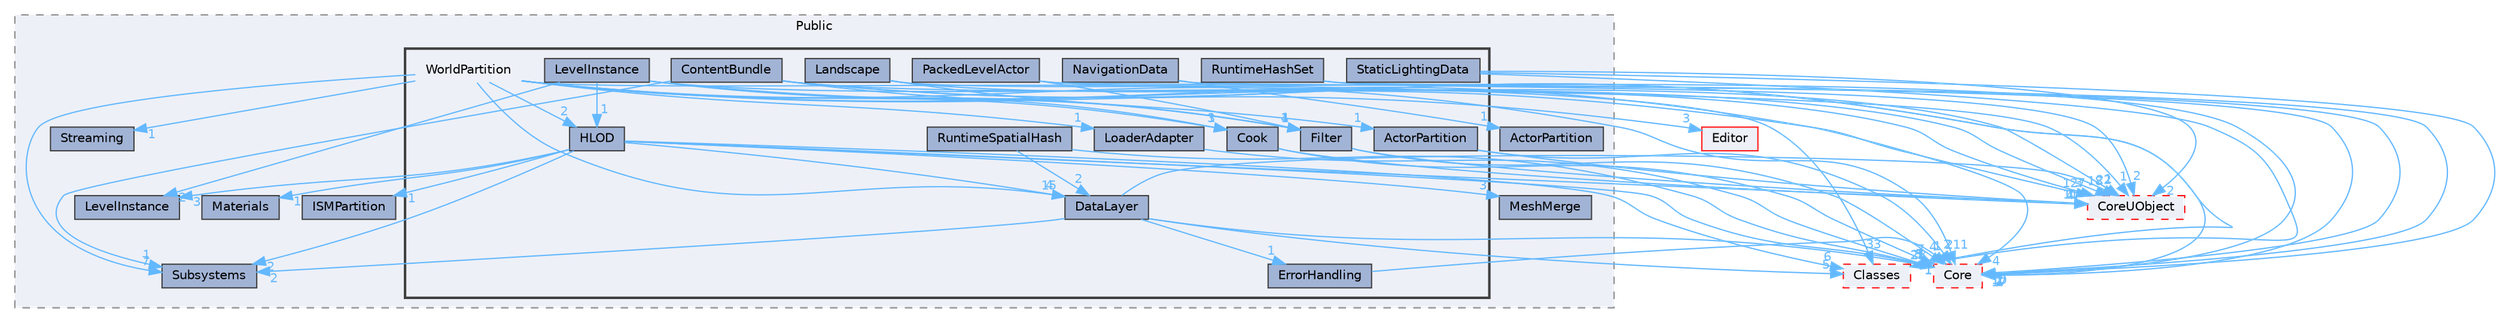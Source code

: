 digraph "WorldPartition"
{
 // INTERACTIVE_SVG=YES
 // LATEX_PDF_SIZE
  bgcolor="transparent";
  edge [fontname=Helvetica,fontsize=10,labelfontname=Helvetica,labelfontsize=10];
  node [fontname=Helvetica,fontsize=10,shape=box,height=0.2,width=0.4];
  compound=true
  subgraph clusterdir_1d06a51bfc871a6a1823440d0d72725c {
    graph [ bgcolor="#edf0f7", pencolor="grey50", label="Public", fontname=Helvetica,fontsize=10 style="filled,dashed", URL="dir_1d06a51bfc871a6a1823440d0d72725c.html",tooltip=""]
  dir_038a019aac33015d2e114ea0353252e9 [label="Subsystems", fillcolor="#a2b4d6", color="grey25", style="filled", URL="dir_038a019aac33015d2e114ea0353252e9.html",tooltip=""];
  dir_19bcb9066b3f763dc18efb44023685b2 [label="Streaming", fillcolor="#a2b4d6", color="grey25", style="filled", URL="dir_19bcb9066b3f763dc18efb44023685b2.html",tooltip=""];
  dir_693f0eb051c0cc99c6cbba9a44101873 [label="ISMPartition", fillcolor="#a2b4d6", color="grey25", style="filled", URL="dir_693f0eb051c0cc99c6cbba9a44101873.html",tooltip=""];
  dir_a6d196031508a88ceb6a316932271eec [label="MeshMerge", fillcolor="#a2b4d6", color="grey25", style="filled", URL="dir_a6d196031508a88ceb6a316932271eec.html",tooltip=""];
  dir_ba616262c2104d9293c641524ebb83b2 [label="LevelInstance", fillcolor="#a2b4d6", color="grey25", style="filled", URL="dir_ba616262c2104d9293c641524ebb83b2.html",tooltip=""];
  dir_c9e55ff6f34c105e55f67dd214a8ae8d [label="ActorPartition", fillcolor="#a2b4d6", color="grey25", style="filled", URL="dir_c9e55ff6f34c105e55f67dd214a8ae8d.html",tooltip=""];
  dir_f712a9190ee31e928548e6d97d7381a3 [label="Materials", fillcolor="#a2b4d6", color="grey25", style="filled", URL="dir_f712a9190ee31e928548e6d97d7381a3.html",tooltip=""];
  subgraph clusterdir_4e67b97133d7657ee6894589ad2a7aee {
    graph [ bgcolor="#edf0f7", pencolor="grey25", label="", fontname=Helvetica,fontsize=10 style="filled,bold", URL="dir_4e67b97133d7657ee6894589ad2a7aee.html",tooltip=""]
    dir_4e67b97133d7657ee6894589ad2a7aee [shape=plaintext, label="WorldPartition"];
  dir_5de3a2657394356ca51e1dfa2fd197e1 [label="ActorPartition", fillcolor="#a2b4d6", color="grey25", style="filled", URL="dir_5de3a2657394356ca51e1dfa2fd197e1.html",tooltip=""];
  dir_fd4026d1a19a2729a0f98a54d1ebf0dd [label="ContentBundle", fillcolor="#a2b4d6", color="grey25", style="filled", URL="dir_fd4026d1a19a2729a0f98a54d1ebf0dd.html",tooltip=""];
  dir_1ee70619aa895bf540f27a0a2d038706 [label="Cook", fillcolor="#a2b4d6", color="grey25", style="filled", URL="dir_1ee70619aa895bf540f27a0a2d038706.html",tooltip=""];
  dir_b56e9ce46fbc0b1733c1bec009f4dd58 [label="DataLayer", fillcolor="#a2b4d6", color="grey25", style="filled", URL="dir_b56e9ce46fbc0b1733c1bec009f4dd58.html",tooltip=""];
  dir_33c03f39c8fb219fe92f8f1f327a3415 [label="ErrorHandling", fillcolor="#a2b4d6", color="grey25", style="filled", URL="dir_33c03f39c8fb219fe92f8f1f327a3415.html",tooltip=""];
  dir_872a2f03d756a8215e3b1c674fc4e532 [label="Filter", fillcolor="#a2b4d6", color="grey25", style="filled", URL="dir_872a2f03d756a8215e3b1c674fc4e532.html",tooltip=""];
  dir_c11e87038e4c54299467e518e876a674 [label="HLOD", fillcolor="#a2b4d6", color="grey25", style="filled", URL="dir_c11e87038e4c54299467e518e876a674.html",tooltip=""];
  dir_e62895263443cf460efe840fb709b8a3 [label="Landscape", fillcolor="#a2b4d6", color="grey25", style="filled", URL="dir_e62895263443cf460efe840fb709b8a3.html",tooltip=""];
  dir_2f8dc42cd2a9c75eec6110e0f87bbcf4 [label="LevelInstance", fillcolor="#a2b4d6", color="grey25", style="filled", URL="dir_2f8dc42cd2a9c75eec6110e0f87bbcf4.html",tooltip=""];
  dir_50bb59b040979547989dc9afe111f225 [label="LoaderAdapter", fillcolor="#a2b4d6", color="grey25", style="filled", URL="dir_50bb59b040979547989dc9afe111f225.html",tooltip=""];
  dir_e0ee827abd93c03a9c60f8fc752dd1e7 [label="NavigationData", fillcolor="#a2b4d6", color="grey25", style="filled", URL="dir_e0ee827abd93c03a9c60f8fc752dd1e7.html",tooltip=""];
  dir_d6f384c5ddf8c85fd2786edc2f0189e2 [label="PackedLevelActor", fillcolor="#a2b4d6", color="grey25", style="filled", URL="dir_d6f384c5ddf8c85fd2786edc2f0189e2.html",tooltip=""];
  dir_d0a53a75cfe78eb3612a8c9ab3cd9706 [label="RuntimeHashSet", fillcolor="#a2b4d6", color="grey25", style="filled", URL="dir_d0a53a75cfe78eb3612a8c9ab3cd9706.html",tooltip=""];
  dir_30e26c1a24caf0d65f0ebe0ea0c84d0f [label="RuntimeSpatialHash", fillcolor="#a2b4d6", color="grey25", style="filled", URL="dir_30e26c1a24caf0d65f0ebe0ea0c84d0f.html",tooltip=""];
  dir_fef3c189971194024be366b3ec6283fc [label="StaticLightingData", fillcolor="#a2b4d6", color="grey25", style="filled", URL="dir_fef3c189971194024be366b3ec6283fc.html",tooltip=""];
  }
  }
  dir_0e6cddcc9caa1238c7f3774224afaa45 [label="Core", fillcolor="#edf0f7", color="red", style="filled,dashed", URL="dir_0e6cddcc9caa1238c7f3774224afaa45.html",tooltip=""];
  dir_0ed647eebe6ffcaa496d3842b7cec6ce [label="Classes", fillcolor="#edf0f7", color="red", style="filled,dashed", URL="dir_0ed647eebe6ffcaa496d3842b7cec6ce.html",tooltip=""];
  dir_4c499e5e32e2b4479ad7e552df73eeae [label="CoreUObject", fillcolor="#edf0f7", color="red", style="filled,dashed", URL="dir_4c499e5e32e2b4479ad7e552df73eeae.html",tooltip=""];
  dir_b26507eead720464ba2ac6bbc6dcec5f [label="Editor", fillcolor="#edf0f7", color="red", style="filled", URL="dir_b26507eead720464ba2ac6bbc6dcec5f.html",tooltip=""];
  dir_4e67b97133d7657ee6894589ad2a7aee->dir_038a019aac33015d2e114ea0353252e9 [headlabel="7", labeldistance=1.5 headhref="dir_001298_001151.html" href="dir_001298_001151.html" color="steelblue1" fontcolor="steelblue1"];
  dir_4e67b97133d7657ee6894589ad2a7aee->dir_0e6cddcc9caa1238c7f3774224afaa45 [headlabel="211", labeldistance=1.5 headhref="dir_001298_000266.html" href="dir_001298_000266.html" color="steelblue1" fontcolor="steelblue1"];
  dir_4e67b97133d7657ee6894589ad2a7aee->dir_0ed647eebe6ffcaa496d3842b7cec6ce [headlabel="33", labeldistance=1.5 headhref="dir_001298_000193.html" href="dir_001298_000193.html" color="steelblue1" fontcolor="steelblue1"];
  dir_4e67b97133d7657ee6894589ad2a7aee->dir_19bcb9066b3f763dc18efb44023685b2 [headlabel="1", labeldistance=1.5 headhref="dir_001298_001141.html" href="dir_001298_001141.html" color="steelblue1" fontcolor="steelblue1"];
  dir_4e67b97133d7657ee6894589ad2a7aee->dir_1ee70619aa895bf540f27a0a2d038706 [headlabel="3", labeldistance=1.5 headhref="dir_001298_000263.html" href="dir_001298_000263.html" color="steelblue1" fontcolor="steelblue1"];
  dir_4e67b97133d7657ee6894589ad2a7aee->dir_4c499e5e32e2b4479ad7e552df73eeae [headlabel="127", labeldistance=1.5 headhref="dir_001298_000268.html" href="dir_001298_000268.html" color="steelblue1" fontcolor="steelblue1"];
  dir_4e67b97133d7657ee6894589ad2a7aee->dir_50bb59b040979547989dc9afe111f225 [headlabel="1", labeldistance=1.5 headhref="dir_001298_000580.html" href="dir_001298_000580.html" color="steelblue1" fontcolor="steelblue1"];
  dir_4e67b97133d7657ee6894589ad2a7aee->dir_872a2f03d756a8215e3b1c674fc4e532 [headlabel="4", labeldistance=1.5 headhref="dir_001298_000401.html" href="dir_001298_000401.html" color="steelblue1" fontcolor="steelblue1"];
  dir_4e67b97133d7657ee6894589ad2a7aee->dir_b26507eead720464ba2ac6bbc6dcec5f [headlabel="3", labeldistance=1.5 headhref="dir_001298_000357.html" href="dir_001298_000357.html" color="steelblue1" fontcolor="steelblue1"];
  dir_4e67b97133d7657ee6894589ad2a7aee->dir_b56e9ce46fbc0b1733c1bec009f4dd58 [headlabel="15", labeldistance=1.5 headhref="dir_001298_000293.html" href="dir_001298_000293.html" color="steelblue1" fontcolor="steelblue1"];
  dir_4e67b97133d7657ee6894589ad2a7aee->dir_c11e87038e4c54299467e518e876a674 [headlabel="2", labeldistance=1.5 headhref="dir_001298_000475.html" href="dir_001298_000475.html" color="steelblue1" fontcolor="steelblue1"];
  dir_5de3a2657394356ca51e1dfa2fd197e1->dir_0e6cddcc9caa1238c7f3774224afaa45 [headlabel="2", labeldistance=1.5 headhref="dir_000015_000266.html" href="dir_000015_000266.html" color="steelblue1" fontcolor="steelblue1"];
  dir_5de3a2657394356ca51e1dfa2fd197e1->dir_4c499e5e32e2b4479ad7e552df73eeae [headlabel="1", labeldistance=1.5 headhref="dir_000015_000268.html" href="dir_000015_000268.html" color="steelblue1" fontcolor="steelblue1"];
  dir_fd4026d1a19a2729a0f98a54d1ebf0dd->dir_038a019aac33015d2e114ea0353252e9 [headlabel="1", labeldistance=1.5 headhref="dir_000257_001151.html" href="dir_000257_001151.html" color="steelblue1" fontcolor="steelblue1"];
  dir_fd4026d1a19a2729a0f98a54d1ebf0dd->dir_0e6cddcc9caa1238c7f3774224afaa45 [headlabel="17", labeldistance=1.5 headhref="dir_000257_000266.html" href="dir_000257_000266.html" color="steelblue1" fontcolor="steelblue1"];
  dir_fd4026d1a19a2729a0f98a54d1ebf0dd->dir_0ed647eebe6ffcaa496d3842b7cec6ce [headlabel="1", labeldistance=1.5 headhref="dir_000257_000193.html" href="dir_000257_000193.html" color="steelblue1" fontcolor="steelblue1"];
  dir_fd4026d1a19a2729a0f98a54d1ebf0dd->dir_1ee70619aa895bf540f27a0a2d038706 [headlabel="1", labeldistance=1.5 headhref="dir_000257_000263.html" href="dir_000257_000263.html" color="steelblue1" fontcolor="steelblue1"];
  dir_fd4026d1a19a2729a0f98a54d1ebf0dd->dir_4c499e5e32e2b4479ad7e552df73eeae [headlabel="18", labeldistance=1.5 headhref="dir_000257_000268.html" href="dir_000257_000268.html" color="steelblue1" fontcolor="steelblue1"];
  dir_1ee70619aa895bf540f27a0a2d038706->dir_0e6cddcc9caa1238c7f3774224afaa45 [headlabel="7", labeldistance=1.5 headhref="dir_000263_000266.html" href="dir_000263_000266.html" color="steelblue1" fontcolor="steelblue1"];
  dir_1ee70619aa895bf540f27a0a2d038706->dir_4c499e5e32e2b4479ad7e552df73eeae [headlabel="4", labeldistance=1.5 headhref="dir_000263_000268.html" href="dir_000263_000268.html" color="steelblue1" fontcolor="steelblue1"];
  dir_b56e9ce46fbc0b1733c1bec009f4dd58->dir_038a019aac33015d2e114ea0353252e9 [headlabel="2", labeldistance=1.5 headhref="dir_000293_001151.html" href="dir_000293_001151.html" color="steelblue1" fontcolor="steelblue1"];
  dir_b56e9ce46fbc0b1733c1bec009f4dd58->dir_0e6cddcc9caa1238c7f3774224afaa45 [headlabel="21", labeldistance=1.5 headhref="dir_000293_000266.html" href="dir_000293_000266.html" color="steelblue1" fontcolor="steelblue1"];
  dir_b56e9ce46fbc0b1733c1bec009f4dd58->dir_0ed647eebe6ffcaa496d3842b7cec6ce [headlabel="5", labeldistance=1.5 headhref="dir_000293_000193.html" href="dir_000293_000193.html" color="steelblue1" fontcolor="steelblue1"];
  dir_b56e9ce46fbc0b1733c1bec009f4dd58->dir_33c03f39c8fb219fe92f8f1f327a3415 [headlabel="1", labeldistance=1.5 headhref="dir_000293_000372.html" href="dir_000293_000372.html" color="steelblue1" fontcolor="steelblue1"];
  dir_b56e9ce46fbc0b1733c1bec009f4dd58->dir_4c499e5e32e2b4479ad7e552df73eeae [headlabel="22", labeldistance=1.5 headhref="dir_000293_000268.html" href="dir_000293_000268.html" color="steelblue1" fontcolor="steelblue1"];
  dir_33c03f39c8fb219fe92f8f1f327a3415->dir_0e6cddcc9caa1238c7f3774224afaa45 [headlabel="1", labeldistance=1.5 headhref="dir_000372_000266.html" href="dir_000372_000266.html" color="steelblue1" fontcolor="steelblue1"];
  dir_872a2f03d756a8215e3b1c674fc4e532->dir_0e6cddcc9caa1238c7f3774224afaa45 [headlabel="4", labeldistance=1.5 headhref="dir_000401_000266.html" href="dir_000401_000266.html" color="steelblue1" fontcolor="steelblue1"];
  dir_872a2f03d756a8215e3b1c674fc4e532->dir_4c499e5e32e2b4479ad7e552df73eeae [headlabel="1", labeldistance=1.5 headhref="dir_000401_000268.html" href="dir_000401_000268.html" color="steelblue1" fontcolor="steelblue1"];
  dir_c11e87038e4c54299467e518e876a674->dir_038a019aac33015d2e114ea0353252e9 [headlabel="2", labeldistance=1.5 headhref="dir_000475_001151.html" href="dir_000475_001151.html" color="steelblue1" fontcolor="steelblue1"];
  dir_c11e87038e4c54299467e518e876a674->dir_0e6cddcc9caa1238c7f3774224afaa45 [headlabel="28", labeldistance=1.5 headhref="dir_000475_000266.html" href="dir_000475_000266.html" color="steelblue1" fontcolor="steelblue1"];
  dir_c11e87038e4c54299467e518e876a674->dir_0ed647eebe6ffcaa496d3842b7cec6ce [headlabel="6", labeldistance=1.5 headhref="dir_000475_000193.html" href="dir_000475_000193.html" color="steelblue1" fontcolor="steelblue1"];
  dir_c11e87038e4c54299467e518e876a674->dir_4c499e5e32e2b4479ad7e552df73eeae [headlabel="11", labeldistance=1.5 headhref="dir_000475_000268.html" href="dir_000475_000268.html" color="steelblue1" fontcolor="steelblue1"];
  dir_c11e87038e4c54299467e518e876a674->dir_693f0eb051c0cc99c6cbba9a44101873 [headlabel="1", labeldistance=1.5 headhref="dir_000475_000541.html" href="dir_000475_000541.html" color="steelblue1" fontcolor="steelblue1"];
  dir_c11e87038e4c54299467e518e876a674->dir_a6d196031508a88ceb6a316932271eec [headlabel="3", labeldistance=1.5 headhref="dir_000475_000627.html" href="dir_000475_000627.html" color="steelblue1" fontcolor="steelblue1"];
  dir_c11e87038e4c54299467e518e876a674->dir_b56e9ce46fbc0b1733c1bec009f4dd58 [headlabel="4", labeldistance=1.5 headhref="dir_000475_000293.html" href="dir_000475_000293.html" color="steelblue1" fontcolor="steelblue1"];
  dir_c11e87038e4c54299467e518e876a674->dir_ba616262c2104d9293c641524ebb83b2 [headlabel="3", labeldistance=1.5 headhref="dir_000475_000562.html" href="dir_000475_000562.html" color="steelblue1" fontcolor="steelblue1"];
  dir_c11e87038e4c54299467e518e876a674->dir_f712a9190ee31e928548e6d97d7381a3 [headlabel="1", labeldistance=1.5 headhref="dir_000475_000604.html" href="dir_000475_000604.html" color="steelblue1" fontcolor="steelblue1"];
  dir_e62895263443cf460efe840fb709b8a3->dir_0e6cddcc9caa1238c7f3774224afaa45 [headlabel="1", labeldistance=1.5 headhref="dir_000553_000266.html" href="dir_000553_000266.html" color="steelblue1" fontcolor="steelblue1"];
  dir_e62895263443cf460efe840fb709b8a3->dir_4c499e5e32e2b4479ad7e552df73eeae [headlabel="1", labeldistance=1.5 headhref="dir_000553_000268.html" href="dir_000553_000268.html" color="steelblue1" fontcolor="steelblue1"];
  dir_e62895263443cf460efe840fb709b8a3->dir_5de3a2657394356ca51e1dfa2fd197e1 [headlabel="1", labeldistance=1.5 headhref="dir_000553_000015.html" href="dir_000553_000015.html" color="steelblue1" fontcolor="steelblue1"];
  dir_2f8dc42cd2a9c75eec6110e0f87bbcf4->dir_0e6cddcc9caa1238c7f3774224afaa45 [headlabel="4", labeldistance=1.5 headhref="dir_000563_000266.html" href="dir_000563_000266.html" color="steelblue1" fontcolor="steelblue1"];
  dir_2f8dc42cd2a9c75eec6110e0f87bbcf4->dir_4c499e5e32e2b4479ad7e552df73eeae [headlabel="3", labeldistance=1.5 headhref="dir_000563_000268.html" href="dir_000563_000268.html" color="steelblue1" fontcolor="steelblue1"];
  dir_2f8dc42cd2a9c75eec6110e0f87bbcf4->dir_872a2f03d756a8215e3b1c674fc4e532 [headlabel="1", labeldistance=1.5 headhref="dir_000563_000401.html" href="dir_000563_000401.html" color="steelblue1" fontcolor="steelblue1"];
  dir_2f8dc42cd2a9c75eec6110e0f87bbcf4->dir_ba616262c2104d9293c641524ebb83b2 [headlabel="2", labeldistance=1.5 headhref="dir_000563_000562.html" href="dir_000563_000562.html" color="steelblue1" fontcolor="steelblue1"];
  dir_2f8dc42cd2a9c75eec6110e0f87bbcf4->dir_c11e87038e4c54299467e518e876a674 [headlabel="1", labeldistance=1.5 headhref="dir_000563_000475.html" href="dir_000563_000475.html" color="steelblue1" fontcolor="steelblue1"];
  dir_50bb59b040979547989dc9afe111f225->dir_0e6cddcc9caa1238c7f3774224afaa45 [headlabel="5", labeldistance=1.5 headhref="dir_000580_000266.html" href="dir_000580_000266.html" color="steelblue1" fontcolor="steelblue1"];
  dir_e0ee827abd93c03a9c60f8fc752dd1e7->dir_0e6cddcc9caa1238c7f3774224afaa45 [headlabel="1", labeldistance=1.5 headhref="dir_000685_000266.html" href="dir_000685_000266.html" color="steelblue1" fontcolor="steelblue1"];
  dir_e0ee827abd93c03a9c60f8fc752dd1e7->dir_c9e55ff6f34c105e55f67dd214a8ae8d [headlabel="1", labeldistance=1.5 headhref="dir_000685_000014.html" href="dir_000685_000014.html" color="steelblue1" fontcolor="steelblue1"];
  dir_d6f384c5ddf8c85fd2786edc2f0189e2->dir_0e6cddcc9caa1238c7f3774224afaa45 [headlabel="1", labeldistance=1.5 headhref="dir_000713_000266.html" href="dir_000713_000266.html" color="steelblue1" fontcolor="steelblue1"];
  dir_d6f384c5ddf8c85fd2786edc2f0189e2->dir_4c499e5e32e2b4479ad7e552df73eeae [headlabel="1", labeldistance=1.5 headhref="dir_000713_000268.html" href="dir_000713_000268.html" color="steelblue1" fontcolor="steelblue1"];
  dir_d6f384c5ddf8c85fd2786edc2f0189e2->dir_872a2f03d756a8215e3b1c674fc4e532 [headlabel="1", labeldistance=1.5 headhref="dir_000713_000401.html" href="dir_000713_000401.html" color="steelblue1" fontcolor="steelblue1"];
  dir_d0a53a75cfe78eb3612a8c9ab3cd9706->dir_0e6cddcc9caa1238c7f3774224afaa45 [headlabel="10", labeldistance=1.5 headhref="dir_000985_000266.html" href="dir_000985_000266.html" color="steelblue1" fontcolor="steelblue1"];
  dir_d0a53a75cfe78eb3612a8c9ab3cd9706->dir_4c499e5e32e2b4479ad7e552df73eeae [headlabel="2", labeldistance=1.5 headhref="dir_000985_000268.html" href="dir_000985_000268.html" color="steelblue1" fontcolor="steelblue1"];
  dir_30e26c1a24caf0d65f0ebe0ea0c84d0f->dir_0e6cddcc9caa1238c7f3774224afaa45 [headlabel="3", labeldistance=1.5 headhref="dir_000986_000266.html" href="dir_000986_000266.html" color="steelblue1" fontcolor="steelblue1"];
  dir_30e26c1a24caf0d65f0ebe0ea0c84d0f->dir_b56e9ce46fbc0b1733c1bec009f4dd58 [headlabel="2", labeldistance=1.5 headhref="dir_000986_000293.html" href="dir_000986_000293.html" color="steelblue1" fontcolor="steelblue1"];
  dir_fef3c189971194024be366b3ec6283fc->dir_0e6cddcc9caa1238c7f3774224afaa45 [headlabel="2", labeldistance=1.5 headhref="dir_001136_000266.html" href="dir_001136_000266.html" color="steelblue1" fontcolor="steelblue1"];
  dir_fef3c189971194024be366b3ec6283fc->dir_0ed647eebe6ffcaa496d3842b7cec6ce [headlabel="1", labeldistance=1.5 headhref="dir_001136_000193.html" href="dir_001136_000193.html" color="steelblue1" fontcolor="steelblue1"];
  dir_fef3c189971194024be366b3ec6283fc->dir_4c499e5e32e2b4479ad7e552df73eeae [headlabel="2", labeldistance=1.5 headhref="dir_001136_000268.html" href="dir_001136_000268.html" color="steelblue1" fontcolor="steelblue1"];
}
